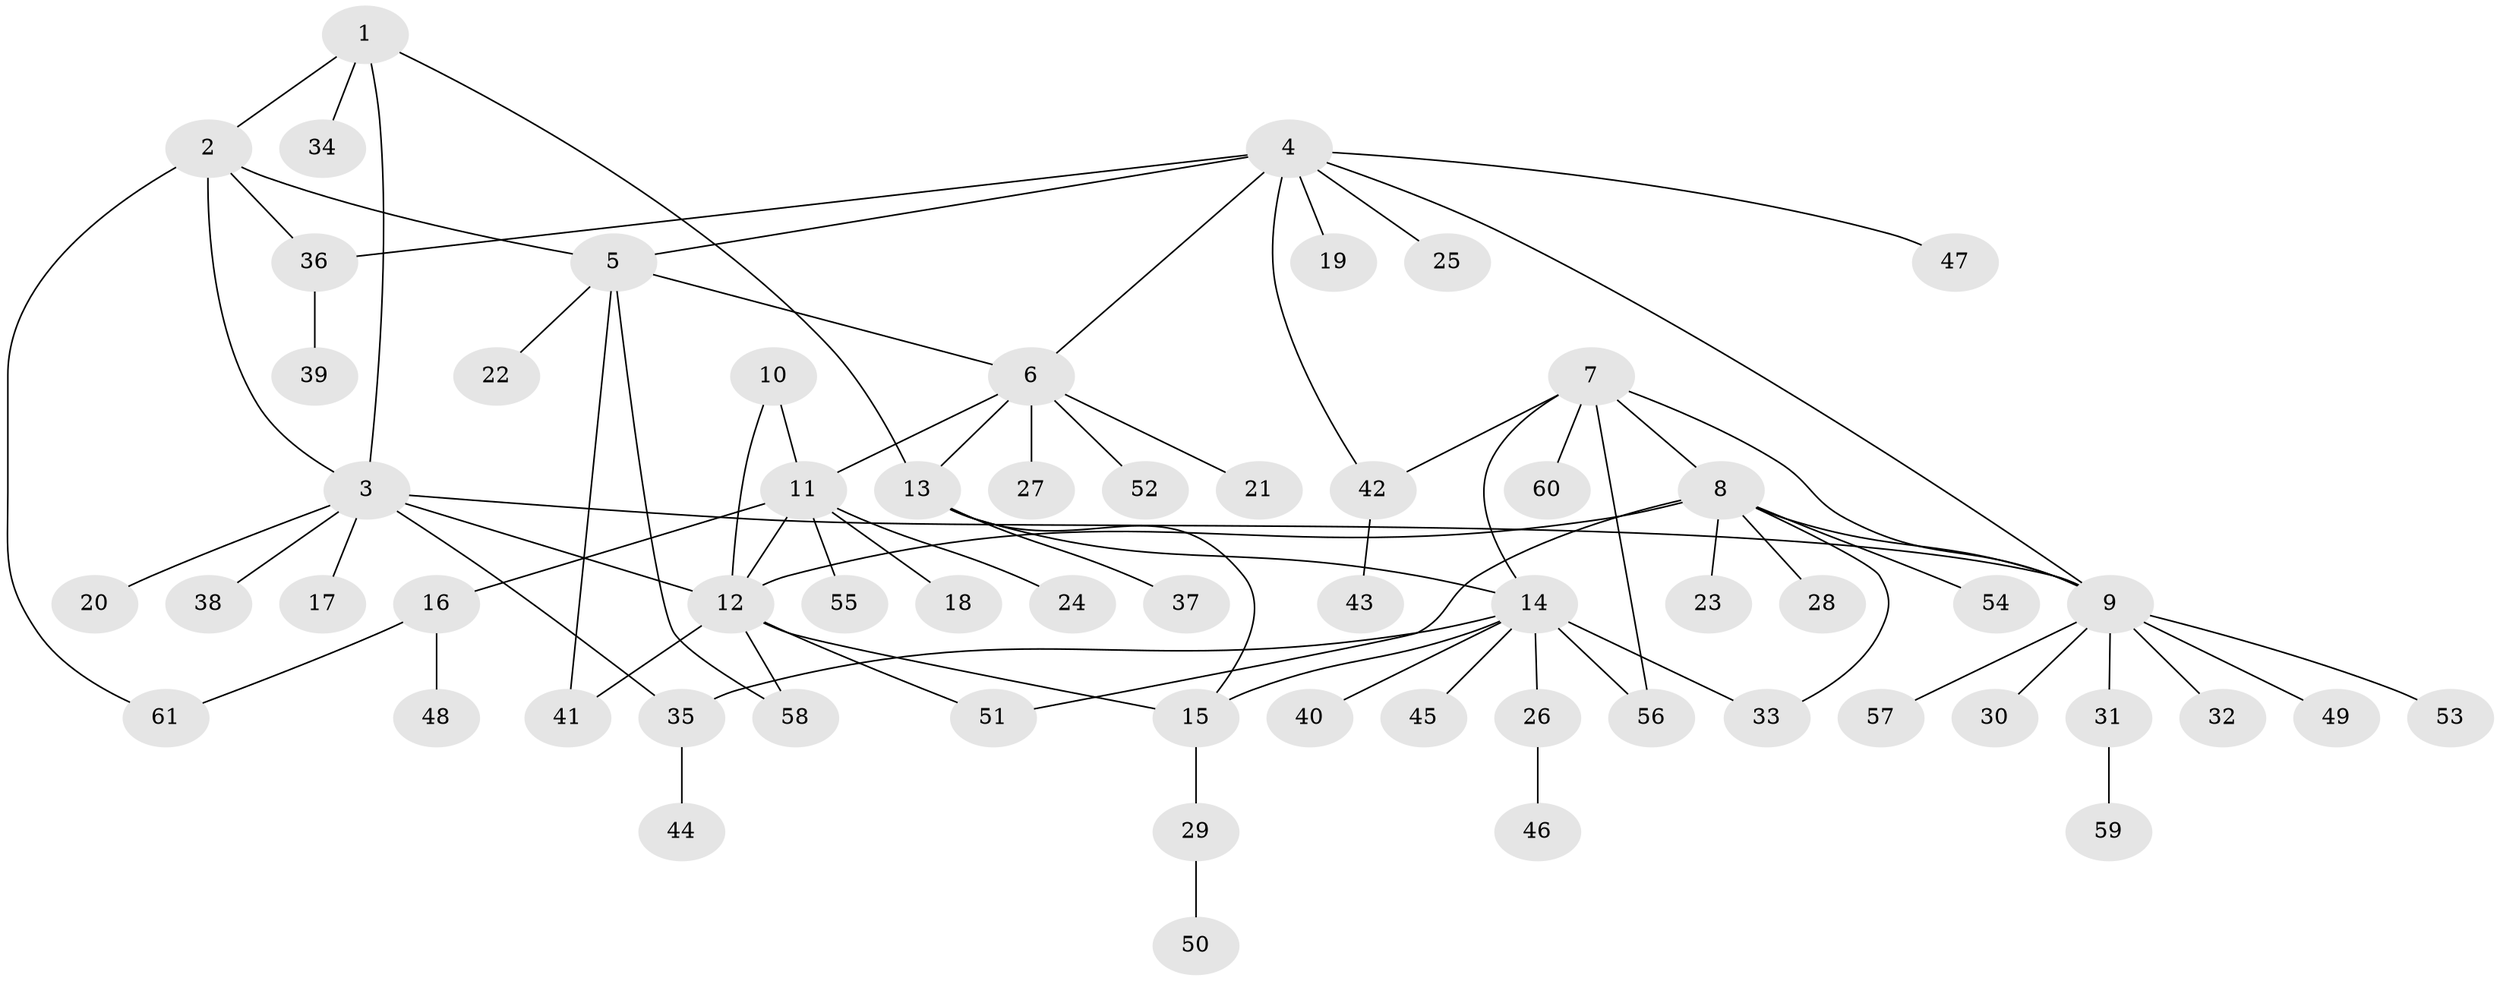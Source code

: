 // Generated by graph-tools (version 1.1) at 2025/16/03/09/25 04:16:11]
// undirected, 61 vertices, 80 edges
graph export_dot {
graph [start="1"]
  node [color=gray90,style=filled];
  1;
  2;
  3;
  4;
  5;
  6;
  7;
  8;
  9;
  10;
  11;
  12;
  13;
  14;
  15;
  16;
  17;
  18;
  19;
  20;
  21;
  22;
  23;
  24;
  25;
  26;
  27;
  28;
  29;
  30;
  31;
  32;
  33;
  34;
  35;
  36;
  37;
  38;
  39;
  40;
  41;
  42;
  43;
  44;
  45;
  46;
  47;
  48;
  49;
  50;
  51;
  52;
  53;
  54;
  55;
  56;
  57;
  58;
  59;
  60;
  61;
  1 -- 2;
  1 -- 3;
  1 -- 13;
  1 -- 34;
  2 -- 3;
  2 -- 5;
  2 -- 36;
  2 -- 61;
  3 -- 9;
  3 -- 12;
  3 -- 17;
  3 -- 20;
  3 -- 35;
  3 -- 38;
  4 -- 5;
  4 -- 6;
  4 -- 9;
  4 -- 19;
  4 -- 25;
  4 -- 36;
  4 -- 42;
  4 -- 47;
  5 -- 6;
  5 -- 22;
  5 -- 41;
  5 -- 58;
  6 -- 11;
  6 -- 13;
  6 -- 21;
  6 -- 27;
  6 -- 52;
  7 -- 8;
  7 -- 9;
  7 -- 14;
  7 -- 42;
  7 -- 56;
  7 -- 60;
  8 -- 9;
  8 -- 12;
  8 -- 23;
  8 -- 28;
  8 -- 33;
  8 -- 51;
  8 -- 54;
  9 -- 30;
  9 -- 31;
  9 -- 32;
  9 -- 49;
  9 -- 53;
  9 -- 57;
  10 -- 11;
  10 -- 12;
  11 -- 12;
  11 -- 16;
  11 -- 18;
  11 -- 24;
  11 -- 55;
  12 -- 15;
  12 -- 41;
  12 -- 51;
  12 -- 58;
  13 -- 14;
  13 -- 15;
  13 -- 37;
  14 -- 15;
  14 -- 26;
  14 -- 33;
  14 -- 35;
  14 -- 40;
  14 -- 45;
  14 -- 56;
  15 -- 29;
  16 -- 48;
  16 -- 61;
  26 -- 46;
  29 -- 50;
  31 -- 59;
  35 -- 44;
  36 -- 39;
  42 -- 43;
}
